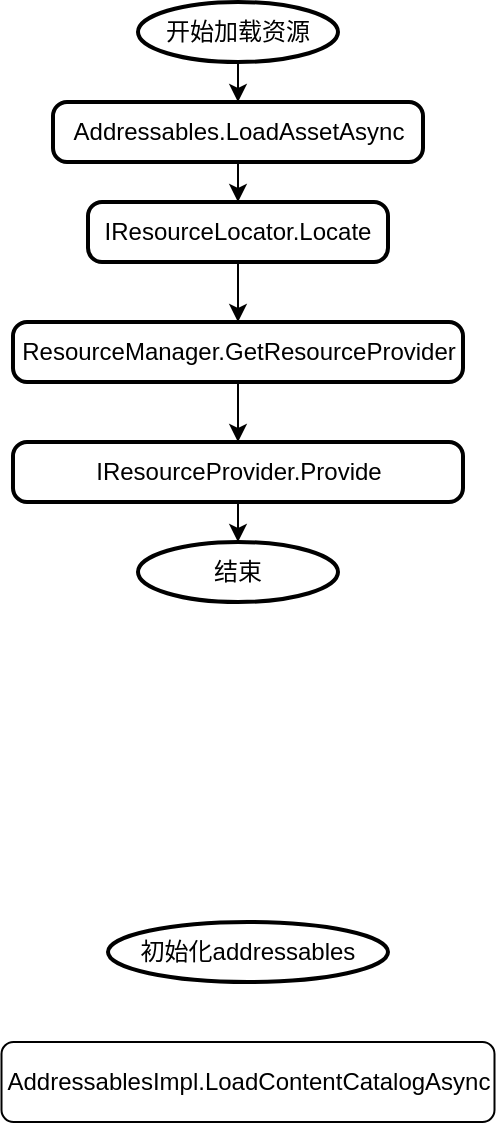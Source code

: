 <mxfile version="22.0.4" type="github">
  <diagram name="Page-1" id="2YBvvXClWsGukQMizWep">
    <mxGraphModel dx="1514" dy="1003" grid="1" gridSize="10" guides="1" tooltips="1" connect="1" arrows="1" fold="1" page="1" pageScale="1" pageWidth="850" pageHeight="1100" math="0" shadow="0">
      <root>
        <mxCell id="0" />
        <mxCell id="1" parent="0" />
        <mxCell id="EF8peyVJ7aTUI04MwaTn-17" style="edgeStyle=orthogonalEdgeStyle;rounded=0;orthogonalLoop=1;jettySize=auto;html=1;exitX=0.5;exitY=1;exitDx=0;exitDy=0;exitPerimeter=0;entryX=0.5;entryY=0;entryDx=0;entryDy=0;" parent="1" source="EF8peyVJ7aTUI04MwaTn-8" target="EF8peyVJ7aTUI04MwaTn-20" edge="1">
          <mxGeometry relative="1" as="geometry">
            <mxPoint x="200" y="120" as="targetPoint" />
          </mxGeometry>
        </mxCell>
        <mxCell id="EF8peyVJ7aTUI04MwaTn-8" value="开始加载资源" style="strokeWidth=2;html=1;shape=mxgraph.flowchart.start_1;whiteSpace=wrap;" parent="1" vertex="1">
          <mxGeometry x="150" y="20" width="100" height="30" as="geometry" />
        </mxCell>
        <mxCell id="EF8peyVJ7aTUI04MwaTn-18" style="edgeStyle=orthogonalEdgeStyle;rounded=0;orthogonalLoop=1;jettySize=auto;html=1;exitX=0.5;exitY=1;exitDx=0;exitDy=0;" parent="1" source="EF8peyVJ7aTUI04MwaTn-10" target="EF8peyVJ7aTUI04MwaTn-14" edge="1">
          <mxGeometry relative="1" as="geometry" />
        </mxCell>
        <mxCell id="EF8peyVJ7aTUI04MwaTn-10" value="IResourceLocator.Locate" style="rounded=1;whiteSpace=wrap;html=1;absoluteArcSize=1;arcSize=14;strokeWidth=2;" parent="1" vertex="1">
          <mxGeometry x="125" y="120" width="150" height="30" as="geometry" />
        </mxCell>
        <mxCell id="EF8peyVJ7aTUI04MwaTn-19" style="edgeStyle=orthogonalEdgeStyle;rounded=0;orthogonalLoop=1;jettySize=auto;html=1;exitX=0.5;exitY=1;exitDx=0;exitDy=0;" parent="1" source="EF8peyVJ7aTUI04MwaTn-14" target="EF8peyVJ7aTUI04MwaTn-16" edge="1">
          <mxGeometry relative="1" as="geometry" />
        </mxCell>
        <mxCell id="EF8peyVJ7aTUI04MwaTn-14" value="ResourceManager.GetResourceProvider" style="rounded=1;whiteSpace=wrap;html=1;absoluteArcSize=1;arcSize=14;strokeWidth=2;" parent="1" vertex="1">
          <mxGeometry x="87.5" y="180" width="225" height="30" as="geometry" />
        </mxCell>
        <mxCell id="EF8peyVJ7aTUI04MwaTn-16" value="IResourceProvider.Provide" style="rounded=1;whiteSpace=wrap;html=1;absoluteArcSize=1;arcSize=14;strokeWidth=2;" parent="1" vertex="1">
          <mxGeometry x="87.5" y="240" width="225" height="30" as="geometry" />
        </mxCell>
        <mxCell id="EF8peyVJ7aTUI04MwaTn-22" style="edgeStyle=orthogonalEdgeStyle;rounded=0;orthogonalLoop=1;jettySize=auto;html=1;exitX=0.5;exitY=1;exitDx=0;exitDy=0;entryX=0.5;entryY=0;entryDx=0;entryDy=0;" parent="1" source="EF8peyVJ7aTUI04MwaTn-20" target="EF8peyVJ7aTUI04MwaTn-10" edge="1">
          <mxGeometry relative="1" as="geometry" />
        </mxCell>
        <mxCell id="EF8peyVJ7aTUI04MwaTn-20" value="Addressables.LoadAssetAsync" style="rounded=1;whiteSpace=wrap;html=1;absoluteArcSize=1;arcSize=14;strokeWidth=2;" parent="1" vertex="1">
          <mxGeometry x="107.5" y="70" width="185" height="30" as="geometry" />
        </mxCell>
        <mxCell id="EF8peyVJ7aTUI04MwaTn-23" value="结束" style="strokeWidth=2;html=1;shape=mxgraph.flowchart.start_1;whiteSpace=wrap;" parent="1" vertex="1">
          <mxGeometry x="150" y="290" width="100" height="30" as="geometry" />
        </mxCell>
        <mxCell id="EF8peyVJ7aTUI04MwaTn-24" style="edgeStyle=orthogonalEdgeStyle;rounded=0;orthogonalLoop=1;jettySize=auto;html=1;exitX=0.5;exitY=1;exitDx=0;exitDy=0;entryX=0.5;entryY=0;entryDx=0;entryDy=0;entryPerimeter=0;" parent="1" source="EF8peyVJ7aTUI04MwaTn-16" target="EF8peyVJ7aTUI04MwaTn-23" edge="1">
          <mxGeometry relative="1" as="geometry" />
        </mxCell>
        <mxCell id="JVUWUl7LgnXs22Qznziy-1" value="初始化addressables" style="strokeWidth=2;html=1;shape=mxgraph.flowchart.start_1;whiteSpace=wrap;" vertex="1" parent="1">
          <mxGeometry x="135" y="480" width="140" height="30" as="geometry" />
        </mxCell>
        <mxCell id="JVUWUl7LgnXs22Qznziy-2" value="AddressablesImpl.LoadContentCatalogAsync" style="rounded=1;whiteSpace=wrap;html=1;" vertex="1" parent="1">
          <mxGeometry x="81.75" y="540" width="246.5" height="40" as="geometry" />
        </mxCell>
      </root>
    </mxGraphModel>
  </diagram>
</mxfile>
